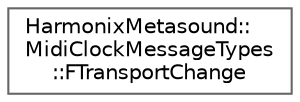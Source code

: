 digraph "Graphical Class Hierarchy"
{
 // INTERACTIVE_SVG=YES
 // LATEX_PDF_SIZE
  bgcolor="transparent";
  edge [fontname=Helvetica,fontsize=10,labelfontname=Helvetica,labelfontsize=10];
  node [fontname=Helvetica,fontsize=10,shape=box,height=0.2,width=0.4];
  rankdir="LR";
  Node0 [id="Node000000",label="HarmonixMetasound::\lMidiClockMessageTypes\l::FTransportChange",height=0.2,width=0.4,color="grey40", fillcolor="white", style="filled",URL="$d9/dc1/structHarmonixMetasound_1_1MidiClockMessageTypes_1_1FTransportChange.html",tooltip=" "];
}
